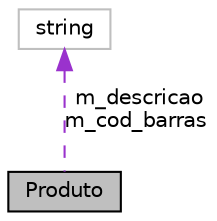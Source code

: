 digraph "Produto"
{
  edge [fontname="Helvetica",fontsize="10",labelfontname="Helvetica",labelfontsize="10"];
  node [fontname="Helvetica",fontsize="10",shape=record];
  Node1 [label="Produto",height=0.2,width=0.4,color="black", fillcolor="grey75", style="filled", fontcolor="black"];
  Node2 -> Node1 [dir="back",color="darkorchid3",fontsize="10",style="dashed",label=" m_descricao\nm_cod_barras" ,fontname="Helvetica"];
  Node2 [label="string",height=0.2,width=0.4,color="grey75", fillcolor="white", style="filled"];
}
